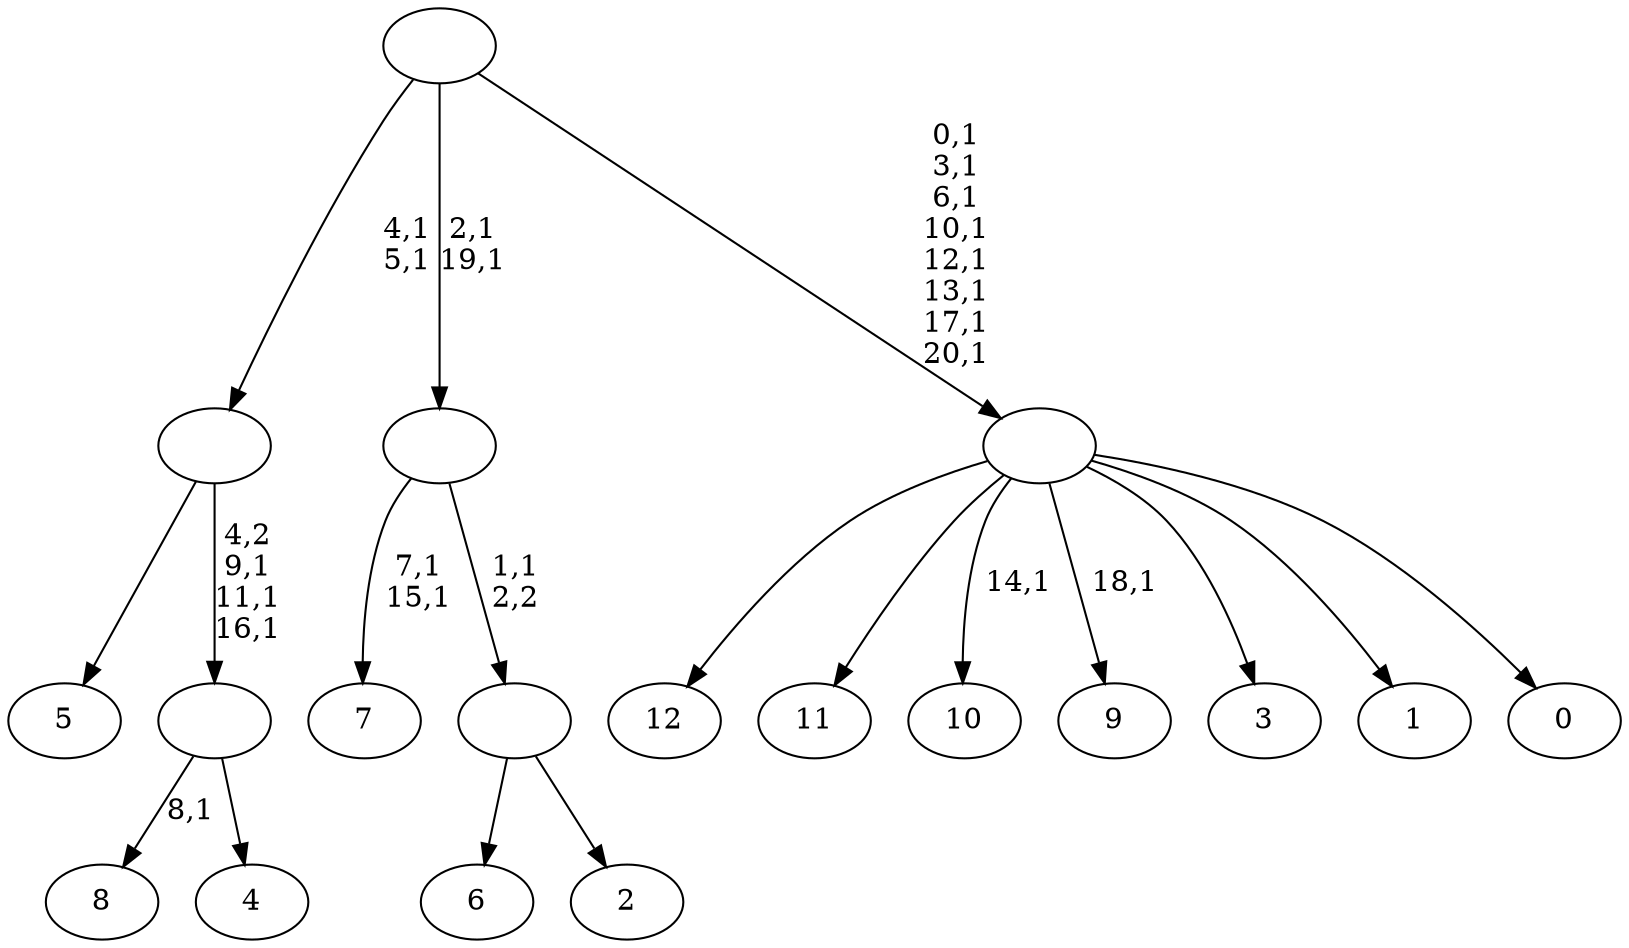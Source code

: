 digraph T {
	34 [label="12"]
	33 [label="11"]
	32 [label="10"]
	30 [label="9"]
	28 [label="8"]
	26 [label="7"]
	23 [label="6"]
	22 [label="5"]
	21 [label="4"]
	20 [label=""]
	17 [label=""]
	15 [label="3"]
	14 [label="2"]
	13 [label=""]
	12 [label=""]
	10 [label="1"]
	9 [label="0"]
	8 [label=""]
	0 [label=""]
	20 -> 28 [label="8,1"]
	20 -> 21 [label=""]
	17 -> 20 [label="4,2\n9,1\n11,1\n16,1"]
	17 -> 22 [label=""]
	13 -> 23 [label=""]
	13 -> 14 [label=""]
	12 -> 26 [label="7,1\n15,1"]
	12 -> 13 [label="1,1\n2,2"]
	8 -> 30 [label="18,1"]
	8 -> 32 [label="14,1"]
	8 -> 34 [label=""]
	8 -> 33 [label=""]
	8 -> 15 [label=""]
	8 -> 10 [label=""]
	8 -> 9 [label=""]
	0 -> 8 [label="0,1\n3,1\n6,1\n10,1\n12,1\n13,1\n17,1\n20,1"]
	0 -> 12 [label="2,1\n19,1"]
	0 -> 17 [label="4,1\n5,1"]
}
